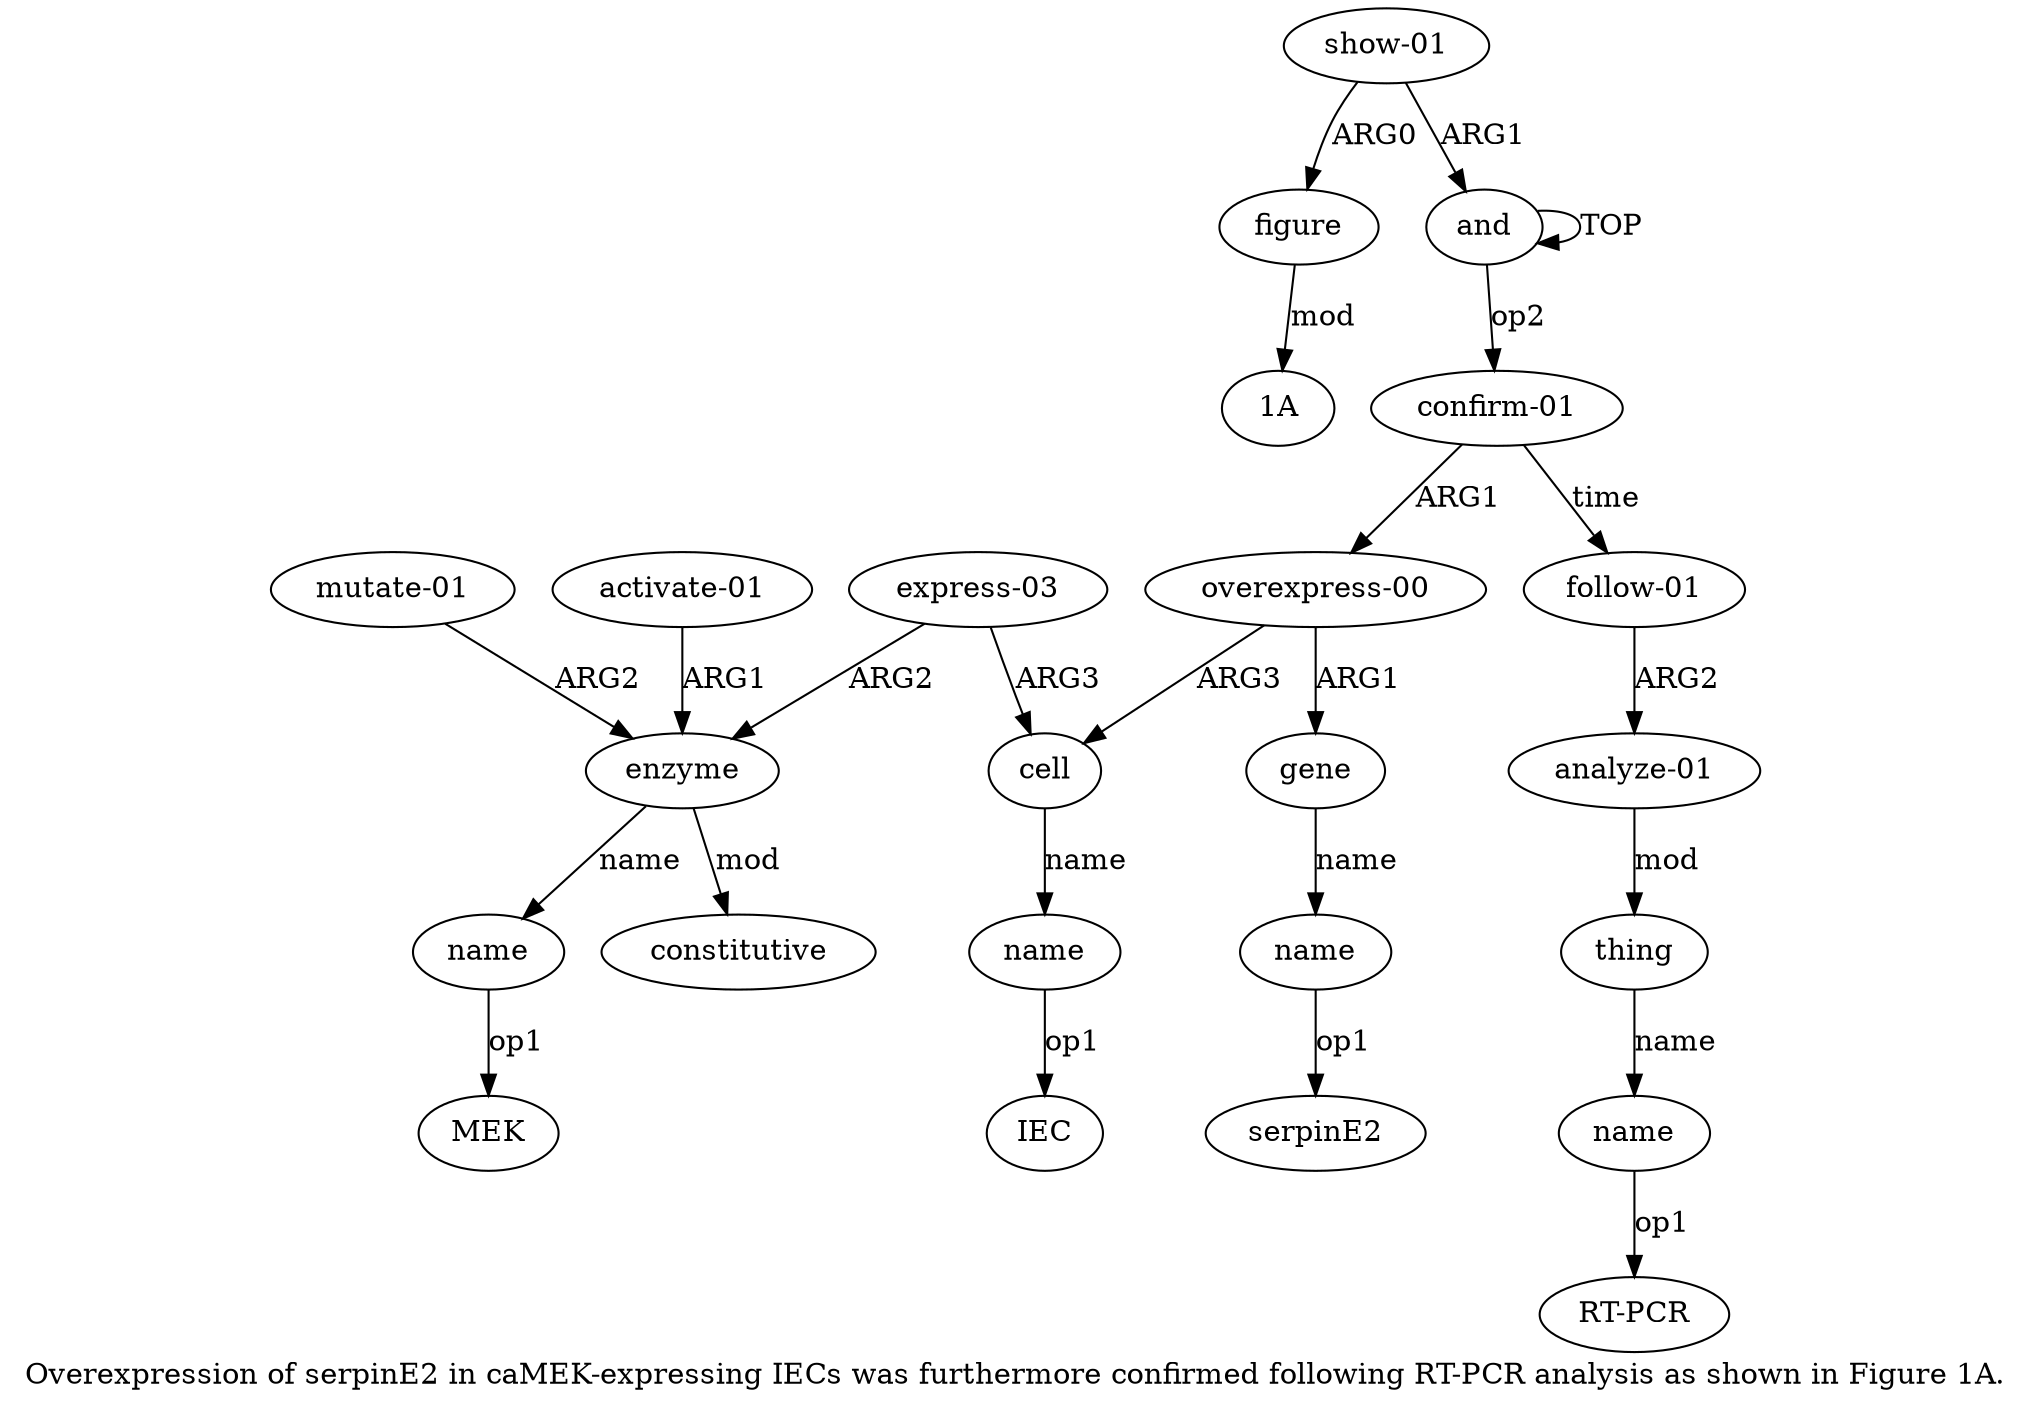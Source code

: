 digraph  {
	graph [label="Overexpression of serpinE2 in caMEK-expressing IECs was furthermore confirmed following RT-PCR analysis as shown in Figure 1A."];
	node [label="\N"];
	"a4 serpinE2"	 [color=black,
		gold_ind=-1,
		gold_label=serpinE2,
		label=serpinE2,
		test_ind=-1,
		test_label=serpinE2];
	"a6 IEC"	 [color=black,
		gold_ind=-1,
		gold_label=IEC,
		label=IEC,
		test_ind=-1,
		test_label=IEC];
	"a9 MEK"	 [color=black,
		gold_ind=-1,
		gold_label=MEK,
		label=MEK,
		test_ind=-1,
		test_label=MEK];
	a15	 [color=black,
		gold_ind=15,
		gold_label=thing,
		label=thing,
		test_ind=15,
		test_label=thing];
	a16	 [color=black,
		gold_ind=16,
		gold_label=name,
		label=name,
		test_ind=16,
		test_label=name];
	a15 -> a16 [key=0,
	color=black,
	gold_label=name,
	label=name,
	test_label=name];
a14 [color=black,
	gold_ind=14,
	gold_label="analyze-01",
	label="analyze-01",
	test_ind=14,
	test_label="analyze-01"];
a14 -> a15 [key=0,
color=black,
gold_label=mod,
label=mod,
test_label=mod];
a17 [color=black,
gold_ind=17,
gold_label="show-01",
label="show-01",
test_ind=17,
test_label="show-01"];
a18 [color=black,
gold_ind=18,
gold_label=figure,
label=figure,
test_ind=18,
test_label=figure];
a17 -> a18 [key=0,
color=black,
gold_label=ARG0,
label=ARG0,
test_label=ARG0];
a0 [color=black,
gold_ind=0,
gold_label=and,
label=and,
test_ind=0,
test_label=and];
a17 -> a0 [key=0,
color=black,
gold_label=ARG1,
label=ARG1,
test_label=ARG1];
"a16 RT-PCR" [color=black,
gold_ind=-1,
gold_label="RT-PCR",
label="RT-PCR",
test_ind=-1,
test_label="RT-PCR"];
a16 -> "a16 RT-PCR" [key=0,
color=black,
gold_label=op1,
label=op1,
test_label=op1];
a11 [color=black,
gold_ind=11,
gold_label="mutate-01",
label="mutate-01",
test_ind=11,
test_label="mutate-01"];
a8 [color=black,
gold_ind=8,
gold_label=enzyme,
label=enzyme,
test_ind=8,
test_label=enzyme];
a11 -> a8 [key=0,
color=black,
gold_label=ARG2,
label=ARG2,
test_label=ARG2];
a10 [color=black,
gold_ind=10,
gold_label=constitutive,
label=constitutive,
test_ind=10,
test_label=constitutive];
a13 [color=black,
gold_ind=13,
gold_label="follow-01",
label="follow-01",
test_ind=13,
test_label="follow-01"];
a13 -> a14 [key=0,
color=black,
gold_label=ARG2,
label=ARG2,
test_label=ARG2];
a12 [color=black,
gold_ind=12,
gold_label="activate-01",
label="activate-01",
test_ind=12,
test_label="activate-01"];
a12 -> a8 [key=0,
color=black,
gold_label=ARG1,
label=ARG1,
test_label=ARG1];
"a18 1A" [color=black,
gold_ind=-1,
gold_label="1A",
label="1A",
test_ind=-1,
test_label="1A"];
a18 -> "a18 1A" [key=0,
color=black,
gold_label=mod,
label=mod,
test_label=mod];
a1 [color=black,
gold_ind=1,
gold_label="confirm-01",
label="confirm-01",
test_ind=1,
test_label="confirm-01"];
a1 -> a13 [key=0,
color=black,
gold_label=time,
label=time,
test_label=time];
a2 [color=black,
gold_ind=2,
gold_label="overexpress-00",
label="overexpress-00",
test_ind=2,
test_label="overexpress-00"];
a1 -> a2 [key=0,
color=black,
gold_label=ARG1,
label=ARG1,
test_label=ARG1];
a0 -> a1 [key=0,
color=black,
gold_label=op2,
label=op2,
test_label=op2];
a0 -> a0 [key=0,
color=black,
gold_label=TOP,
label=TOP,
test_label=TOP];
a3 [color=black,
gold_ind=3,
gold_label=gene,
label=gene,
test_ind=3,
test_label=gene];
a4 [color=black,
gold_ind=4,
gold_label=name,
label=name,
test_ind=4,
test_label=name];
a3 -> a4 [key=0,
color=black,
gold_label=name,
label=name,
test_label=name];
a2 -> a3 [key=0,
color=black,
gold_label=ARG1,
label=ARG1,
test_label=ARG1];
a5 [color=black,
gold_ind=5,
gold_label=cell,
label=cell,
test_ind=5,
test_label=cell];
a2 -> a5 [key=0,
color=black,
gold_label=ARG3,
label=ARG3,
test_label=ARG3];
a6 [color=black,
gold_ind=6,
gold_label=name,
label=name,
test_ind=6,
test_label=name];
a5 -> a6 [key=0,
color=black,
gold_label=name,
label=name,
test_label=name];
a4 -> "a4 serpinE2" [key=0,
color=black,
gold_label=op1,
label=op1,
test_label=op1];
a7 [color=black,
gold_ind=7,
gold_label="express-03",
label="express-03",
test_ind=7,
test_label="express-03"];
a7 -> a5 [key=0,
color=black,
gold_label=ARG3,
label=ARG3,
test_label=ARG3];
a7 -> a8 [key=0,
color=black,
gold_label=ARG2,
label=ARG2,
test_label=ARG2];
a6 -> "a6 IEC" [key=0,
color=black,
gold_label=op1,
label=op1,
test_label=op1];
a9 [color=black,
gold_ind=9,
gold_label=name,
label=name,
test_ind=9,
test_label=name];
a9 -> "a9 MEK" [key=0,
color=black,
gold_label=op1,
label=op1,
test_label=op1];
a8 -> a10 [key=0,
color=black,
gold_label=mod,
label=mod,
test_label=mod];
a8 -> a9 [key=0,
color=black,
gold_label=name,
label=name,
test_label=name];
}
